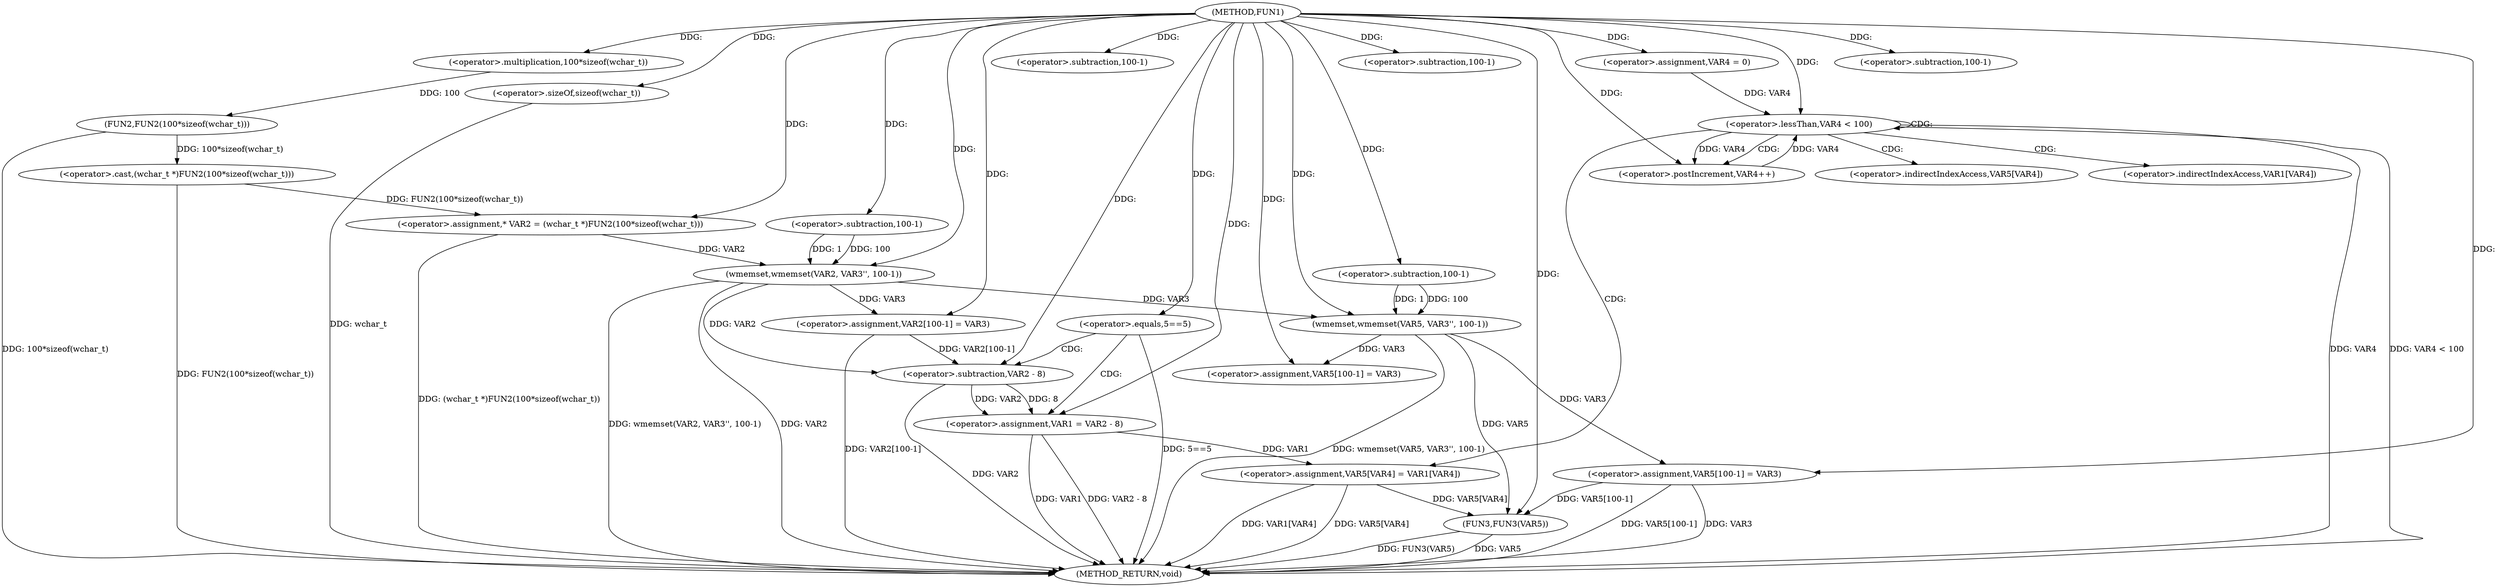 digraph FUN1 {  
"1000100" [label = "(METHOD,FUN1)" ]
"1000178" [label = "(METHOD_RETURN,void)" ]
"1000104" [label = "(<operator>.assignment,* VAR2 = (wchar_t *)FUN2(100*sizeof(wchar_t)))" ]
"1000106" [label = "(<operator>.cast,(wchar_t *)FUN2(100*sizeof(wchar_t)))" ]
"1000108" [label = "(FUN2,FUN2(100*sizeof(wchar_t)))" ]
"1000109" [label = "(<operator>.multiplication,100*sizeof(wchar_t))" ]
"1000111" [label = "(<operator>.sizeOf,sizeof(wchar_t))" ]
"1000113" [label = "(wmemset,wmemset(VAR2, VAR3'', 100-1))" ]
"1000116" [label = "(<operator>.subtraction,100-1)" ]
"1000119" [label = "(<operator>.assignment,VAR2[100-1] = VAR3)" ]
"1000122" [label = "(<operator>.subtraction,100-1)" ]
"1000127" [label = "(<operator>.equals,5==5)" ]
"1000131" [label = "(<operator>.assignment,VAR1 = VAR2 - 8)" ]
"1000133" [label = "(<operator>.subtraction,VAR2 - 8)" ]
"1000139" [label = "(wmemset,wmemset(VAR5, VAR3'', 100-1))" ]
"1000142" [label = "(<operator>.subtraction,100-1)" ]
"1000145" [label = "(<operator>.assignment,VAR5[100-1] = VAR3)" ]
"1000148" [label = "(<operator>.subtraction,100-1)" ]
"1000153" [label = "(<operator>.assignment,VAR4 = 0)" ]
"1000156" [label = "(<operator>.lessThan,VAR4 < 100)" ]
"1000159" [label = "(<operator>.postIncrement,VAR4++)" ]
"1000162" [label = "(<operator>.assignment,VAR5[VAR4] = VAR1[VAR4])" ]
"1000169" [label = "(<operator>.assignment,VAR5[100-1] = VAR3)" ]
"1000172" [label = "(<operator>.subtraction,100-1)" ]
"1000176" [label = "(FUN3,FUN3(VAR5))" ]
"1000163" [label = "(<operator>.indirectIndexAccess,VAR5[VAR4])" ]
"1000166" [label = "(<operator>.indirectIndexAccess,VAR1[VAR4])" ]
  "1000106" -> "1000178"  [ label = "DDG: FUN2(100*sizeof(wchar_t))"] 
  "1000156" -> "1000178"  [ label = "DDG: VAR4"] 
  "1000113" -> "1000178"  [ label = "DDG: VAR2"] 
  "1000162" -> "1000178"  [ label = "DDG: VAR1[VAR4]"] 
  "1000133" -> "1000178"  [ label = "DDG: VAR2"] 
  "1000176" -> "1000178"  [ label = "DDG: FUN3(VAR5)"] 
  "1000156" -> "1000178"  [ label = "DDG: VAR4 < 100"] 
  "1000131" -> "1000178"  [ label = "DDG: VAR1"] 
  "1000139" -> "1000178"  [ label = "DDG: wmemset(VAR5, VAR3'', 100-1)"] 
  "1000127" -> "1000178"  [ label = "DDG: 5==5"] 
  "1000131" -> "1000178"  [ label = "DDG: VAR2 - 8"] 
  "1000111" -> "1000178"  [ label = "DDG: wchar_t"] 
  "1000113" -> "1000178"  [ label = "DDG: wmemset(VAR2, VAR3'', 100-1)"] 
  "1000119" -> "1000178"  [ label = "DDG: VAR2[100-1]"] 
  "1000176" -> "1000178"  [ label = "DDG: VAR5"] 
  "1000169" -> "1000178"  [ label = "DDG: VAR5[100-1]"] 
  "1000162" -> "1000178"  [ label = "DDG: VAR5[VAR4]"] 
  "1000104" -> "1000178"  [ label = "DDG: (wchar_t *)FUN2(100*sizeof(wchar_t))"] 
  "1000169" -> "1000178"  [ label = "DDG: VAR3"] 
  "1000108" -> "1000178"  [ label = "DDG: 100*sizeof(wchar_t)"] 
  "1000106" -> "1000104"  [ label = "DDG: FUN2(100*sizeof(wchar_t))"] 
  "1000100" -> "1000104"  [ label = "DDG: "] 
  "1000108" -> "1000106"  [ label = "DDG: 100*sizeof(wchar_t)"] 
  "1000109" -> "1000108"  [ label = "DDG: 100"] 
  "1000100" -> "1000109"  [ label = "DDG: "] 
  "1000100" -> "1000111"  [ label = "DDG: "] 
  "1000104" -> "1000113"  [ label = "DDG: VAR2"] 
  "1000100" -> "1000113"  [ label = "DDG: "] 
  "1000116" -> "1000113"  [ label = "DDG: 100"] 
  "1000116" -> "1000113"  [ label = "DDG: 1"] 
  "1000100" -> "1000116"  [ label = "DDG: "] 
  "1000113" -> "1000119"  [ label = "DDG: VAR3"] 
  "1000100" -> "1000119"  [ label = "DDG: "] 
  "1000100" -> "1000122"  [ label = "DDG: "] 
  "1000100" -> "1000127"  [ label = "DDG: "] 
  "1000133" -> "1000131"  [ label = "DDG: VAR2"] 
  "1000133" -> "1000131"  [ label = "DDG: 8"] 
  "1000100" -> "1000131"  [ label = "DDG: "] 
  "1000113" -> "1000133"  [ label = "DDG: VAR2"] 
  "1000119" -> "1000133"  [ label = "DDG: VAR2[100-1]"] 
  "1000100" -> "1000133"  [ label = "DDG: "] 
  "1000100" -> "1000139"  [ label = "DDG: "] 
  "1000113" -> "1000139"  [ label = "DDG: VAR3"] 
  "1000142" -> "1000139"  [ label = "DDG: 100"] 
  "1000142" -> "1000139"  [ label = "DDG: 1"] 
  "1000100" -> "1000142"  [ label = "DDG: "] 
  "1000139" -> "1000145"  [ label = "DDG: VAR3"] 
  "1000100" -> "1000145"  [ label = "DDG: "] 
  "1000100" -> "1000148"  [ label = "DDG: "] 
  "1000100" -> "1000153"  [ label = "DDG: "] 
  "1000159" -> "1000156"  [ label = "DDG: VAR4"] 
  "1000153" -> "1000156"  [ label = "DDG: VAR4"] 
  "1000100" -> "1000156"  [ label = "DDG: "] 
  "1000156" -> "1000159"  [ label = "DDG: VAR4"] 
  "1000100" -> "1000159"  [ label = "DDG: "] 
  "1000131" -> "1000162"  [ label = "DDG: VAR1"] 
  "1000100" -> "1000169"  [ label = "DDG: "] 
  "1000139" -> "1000169"  [ label = "DDG: VAR3"] 
  "1000100" -> "1000172"  [ label = "DDG: "] 
  "1000139" -> "1000176"  [ label = "DDG: VAR5"] 
  "1000169" -> "1000176"  [ label = "DDG: VAR5[100-1]"] 
  "1000162" -> "1000176"  [ label = "DDG: VAR5[VAR4]"] 
  "1000100" -> "1000176"  [ label = "DDG: "] 
  "1000127" -> "1000131"  [ label = "CDG: "] 
  "1000127" -> "1000133"  [ label = "CDG: "] 
  "1000156" -> "1000163"  [ label = "CDG: "] 
  "1000156" -> "1000156"  [ label = "CDG: "] 
  "1000156" -> "1000166"  [ label = "CDG: "] 
  "1000156" -> "1000162"  [ label = "CDG: "] 
  "1000156" -> "1000159"  [ label = "CDG: "] 
}
